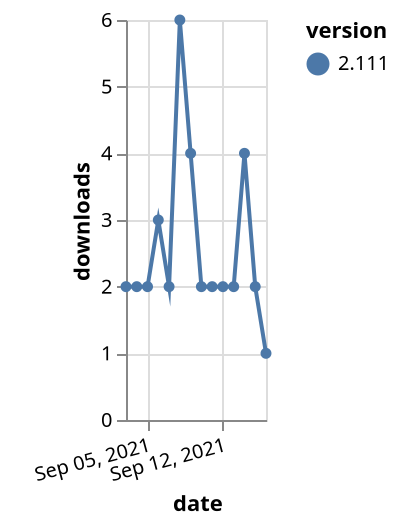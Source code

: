 {"$schema": "https://vega.github.io/schema/vega-lite/v5.json", "description": "A simple bar chart with embedded data.", "data": {"values": [{"date": "2021-09-03", "total": 2861, "delta": 2, "version": "2.111"}, {"date": "2021-09-04", "total": 2863, "delta": 2, "version": "2.111"}, {"date": "2021-09-05", "total": 2865, "delta": 2, "version": "2.111"}, {"date": "2021-09-06", "total": 2868, "delta": 3, "version": "2.111"}, {"date": "2021-09-07", "total": 2870, "delta": 2, "version": "2.111"}, {"date": "2021-09-08", "total": 2876, "delta": 6, "version": "2.111"}, {"date": "2021-09-09", "total": 2880, "delta": 4, "version": "2.111"}, {"date": "2021-09-10", "total": 2882, "delta": 2, "version": "2.111"}, {"date": "2021-09-11", "total": 2884, "delta": 2, "version": "2.111"}, {"date": "2021-09-12", "total": 2886, "delta": 2, "version": "2.111"}, {"date": "2021-09-13", "total": 2888, "delta": 2, "version": "2.111"}, {"date": "2021-09-14", "total": 2892, "delta": 4, "version": "2.111"}, {"date": "2021-09-15", "total": 2894, "delta": 2, "version": "2.111"}, {"date": "2021-09-16", "total": 2895, "delta": 1, "version": "2.111"}]}, "width": "container", "mark": {"type": "line", "point": {"filled": true}}, "encoding": {"x": {"field": "date", "type": "temporal", "timeUnit": "yearmonthdate", "title": "date", "axis": {"labelAngle": -15}}, "y": {"field": "delta", "type": "quantitative", "title": "downloads"}, "color": {"field": "version", "type": "nominal"}, "tooltip": {"field": "delta"}}}